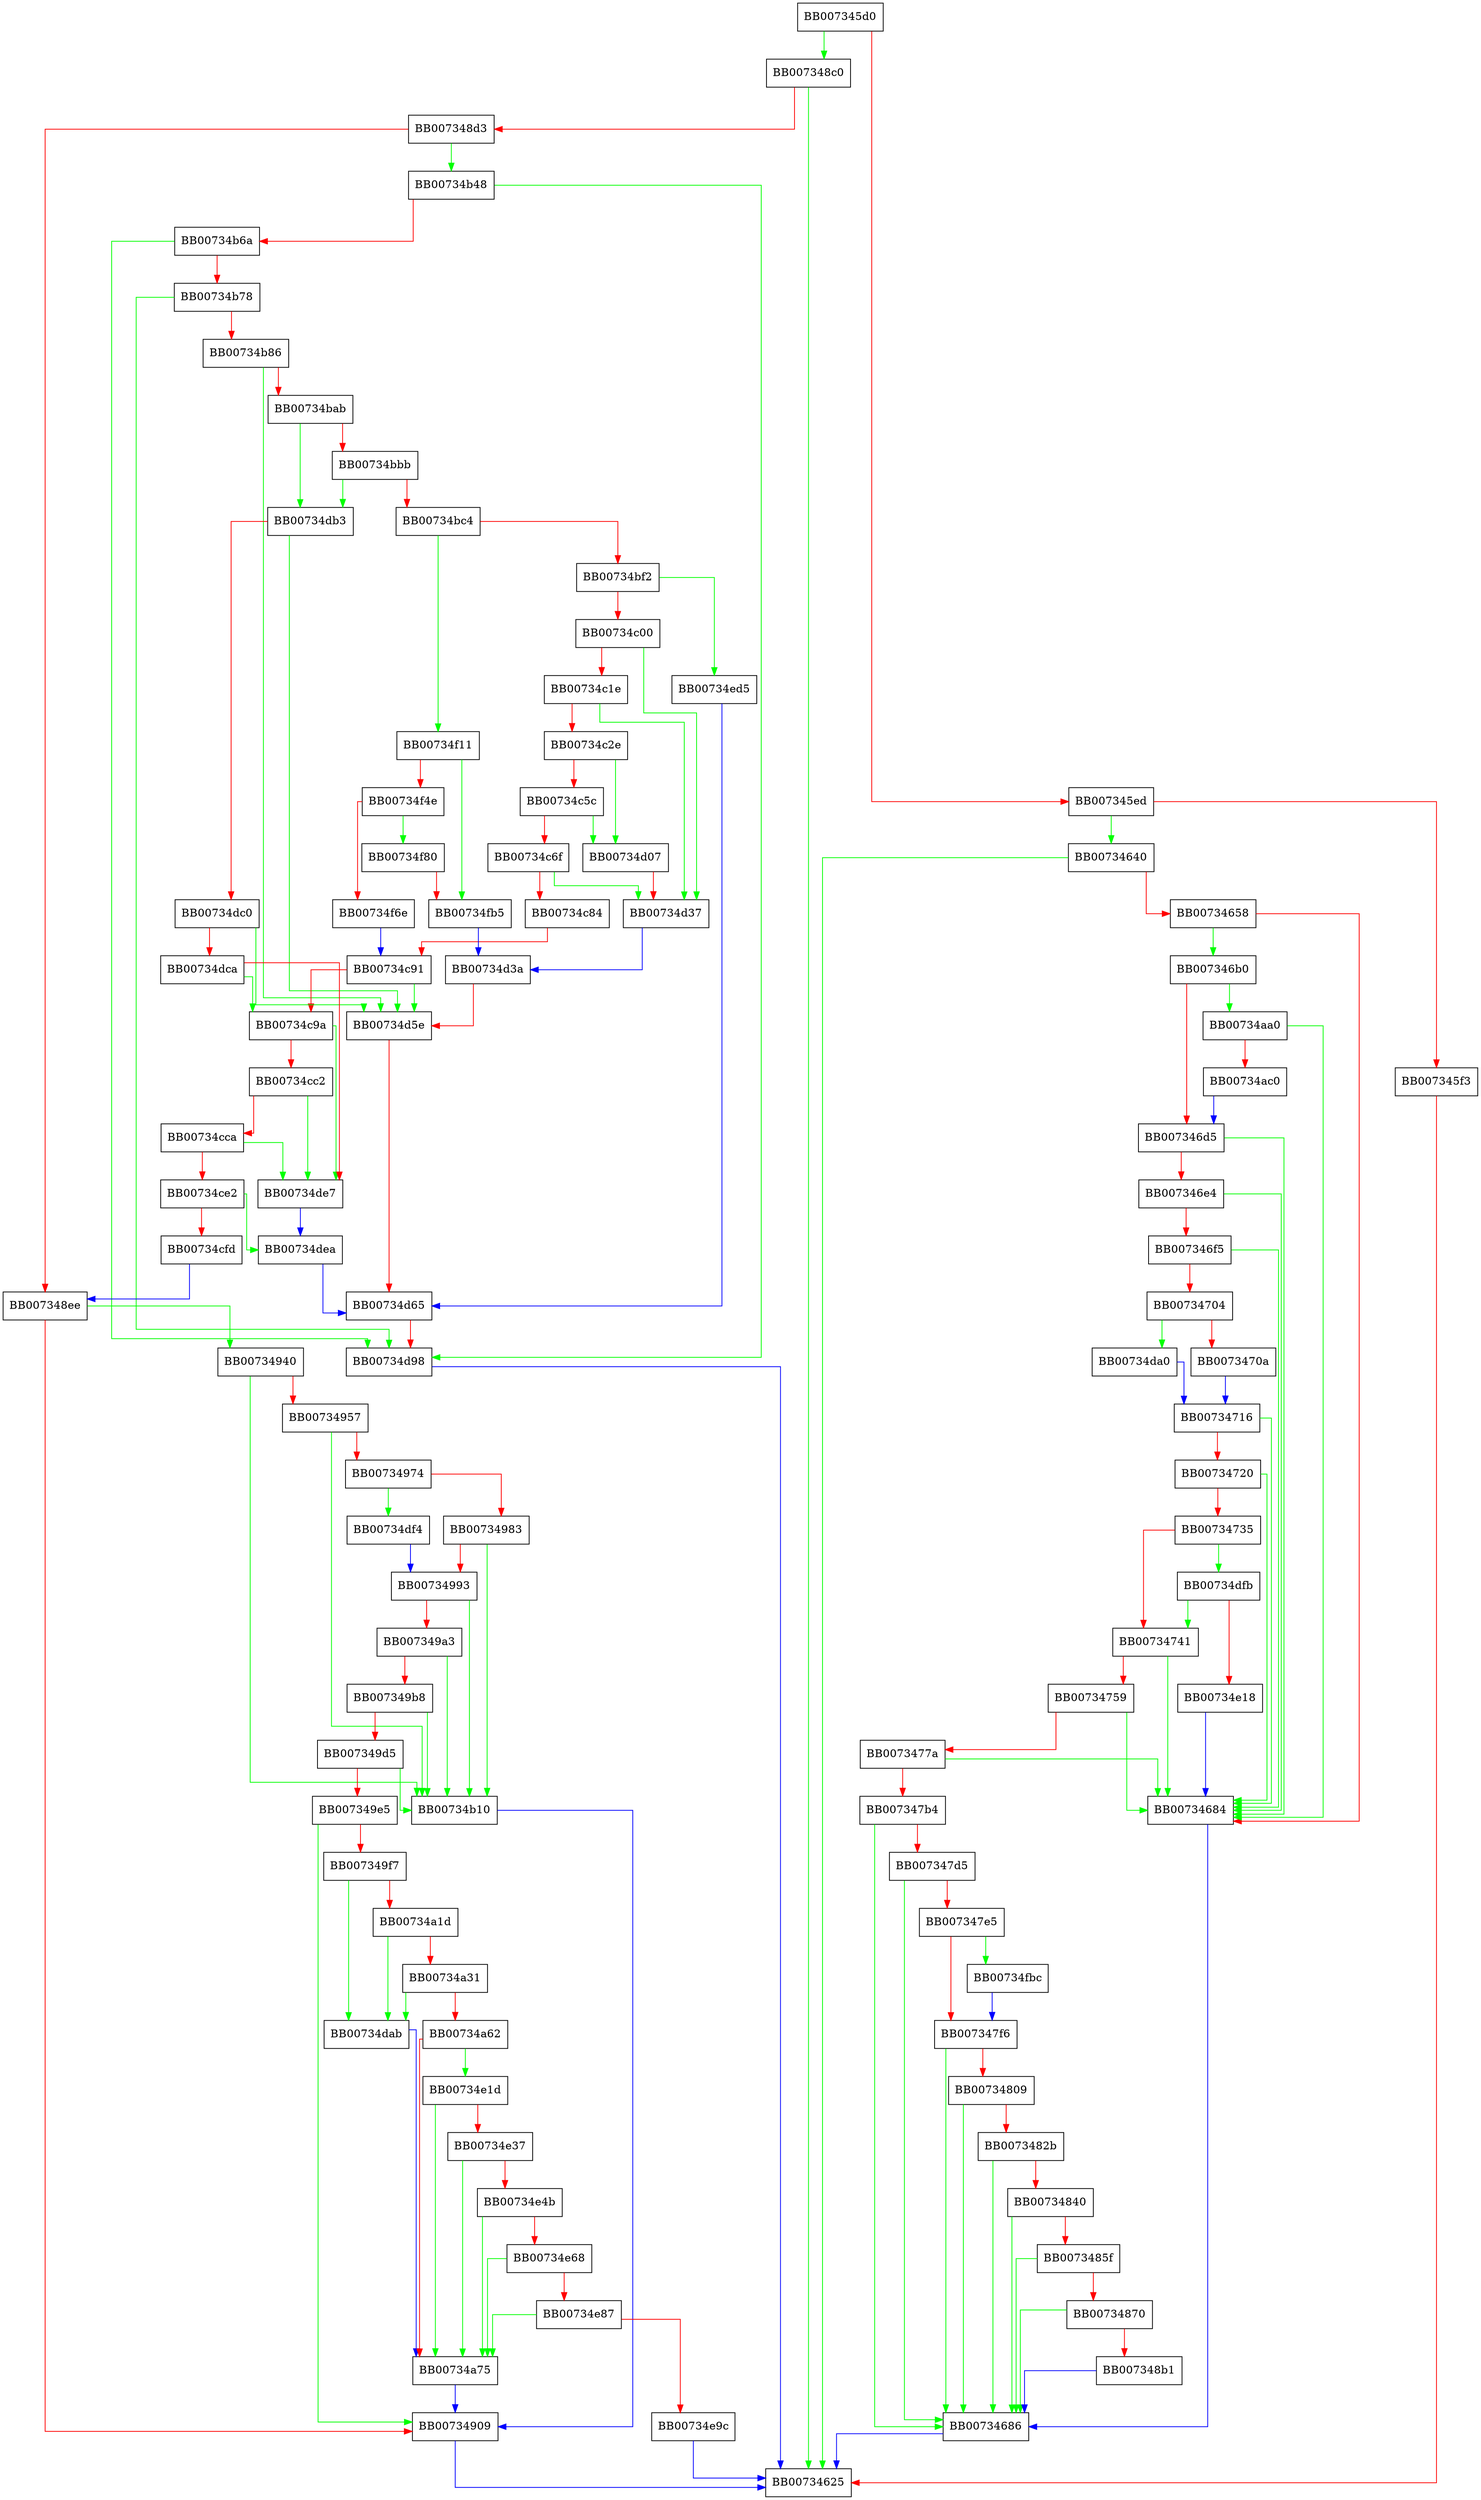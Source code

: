 digraph ossl_cms_ecdh_envelope {
  node [shape="box"];
  graph [splines=ortho];
  BB007345d0 -> BB007348c0 [color="green"];
  BB007345d0 -> BB007345ed [color="red"];
  BB007345ed -> BB00734640 [color="green"];
  BB007345ed -> BB007345f3 [color="red"];
  BB007345f3 -> BB00734625 [color="red"];
  BB00734640 -> BB00734625 [color="green"];
  BB00734640 -> BB00734658 [color="red"];
  BB00734658 -> BB007346b0 [color="green"];
  BB00734658 -> BB00734684 [color="red"];
  BB00734684 -> BB00734686 [color="blue"];
  BB00734686 -> BB00734625 [color="blue"];
  BB007346b0 -> BB00734aa0 [color="green"];
  BB007346b0 -> BB007346d5 [color="red"];
  BB007346d5 -> BB00734684 [color="green"];
  BB007346d5 -> BB007346e4 [color="red"];
  BB007346e4 -> BB00734684 [color="green"];
  BB007346e4 -> BB007346f5 [color="red"];
  BB007346f5 -> BB00734684 [color="green"];
  BB007346f5 -> BB00734704 [color="red"];
  BB00734704 -> BB00734da0 [color="green"];
  BB00734704 -> BB0073470a [color="red"];
  BB0073470a -> BB00734716 [color="blue"];
  BB00734716 -> BB00734684 [color="green"];
  BB00734716 -> BB00734720 [color="red"];
  BB00734720 -> BB00734684 [color="green"];
  BB00734720 -> BB00734735 [color="red"];
  BB00734735 -> BB00734dfb [color="green"];
  BB00734735 -> BB00734741 [color="red"];
  BB00734741 -> BB00734684 [color="green"];
  BB00734741 -> BB00734759 [color="red"];
  BB00734759 -> BB00734684 [color="green"];
  BB00734759 -> BB0073477a [color="red"];
  BB0073477a -> BB00734684 [color="green"];
  BB0073477a -> BB007347b4 [color="red"];
  BB007347b4 -> BB00734686 [color="green"];
  BB007347b4 -> BB007347d5 [color="red"];
  BB007347d5 -> BB00734686 [color="green"];
  BB007347d5 -> BB007347e5 [color="red"];
  BB007347e5 -> BB00734fbc [color="green"];
  BB007347e5 -> BB007347f6 [color="red"];
  BB007347f6 -> BB00734686 [color="green"];
  BB007347f6 -> BB00734809 [color="red"];
  BB00734809 -> BB00734686 [color="green"];
  BB00734809 -> BB0073482b [color="red"];
  BB0073482b -> BB00734686 [color="green"];
  BB0073482b -> BB00734840 [color="red"];
  BB00734840 -> BB00734686 [color="green"];
  BB00734840 -> BB0073485f [color="red"];
  BB0073485f -> BB00734686 [color="green"];
  BB0073485f -> BB00734870 [color="red"];
  BB00734870 -> BB00734686 [color="green"];
  BB00734870 -> BB007348b1 [color="red"];
  BB007348b1 -> BB00734686 [color="blue"];
  BB007348c0 -> BB00734625 [color="green"];
  BB007348c0 -> BB007348d3 [color="red"];
  BB007348d3 -> BB00734b48 [color="green"];
  BB007348d3 -> BB007348ee [color="red"];
  BB007348ee -> BB00734940 [color="green"];
  BB007348ee -> BB00734909 [color="red"];
  BB00734909 -> BB00734625 [color="blue"];
  BB00734940 -> BB00734b10 [color="green"];
  BB00734940 -> BB00734957 [color="red"];
  BB00734957 -> BB00734b10 [color="green"];
  BB00734957 -> BB00734974 [color="red"];
  BB00734974 -> BB00734df4 [color="green"];
  BB00734974 -> BB00734983 [color="red"];
  BB00734983 -> BB00734b10 [color="green"];
  BB00734983 -> BB00734993 [color="red"];
  BB00734993 -> BB00734b10 [color="green"];
  BB00734993 -> BB007349a3 [color="red"];
  BB007349a3 -> BB00734b10 [color="green"];
  BB007349a3 -> BB007349b8 [color="red"];
  BB007349b8 -> BB00734b10 [color="green"];
  BB007349b8 -> BB007349d5 [color="red"];
  BB007349d5 -> BB00734b10 [color="green"];
  BB007349d5 -> BB007349e5 [color="red"];
  BB007349e5 -> BB00734909 [color="green"];
  BB007349e5 -> BB007349f7 [color="red"];
  BB007349f7 -> BB00734dab [color="green"];
  BB007349f7 -> BB00734a1d [color="red"];
  BB00734a1d -> BB00734dab [color="green"];
  BB00734a1d -> BB00734a31 [color="red"];
  BB00734a31 -> BB00734dab [color="green"];
  BB00734a31 -> BB00734a62 [color="red"];
  BB00734a62 -> BB00734e1d [color="green"];
  BB00734a62 -> BB00734a75 [color="red"];
  BB00734a75 -> BB00734909 [color="blue"];
  BB00734aa0 -> BB00734684 [color="green"];
  BB00734aa0 -> BB00734ac0 [color="red"];
  BB00734ac0 -> BB007346d5 [color="blue"];
  BB00734b10 -> BB00734909 [color="blue"];
  BB00734b48 -> BB00734d98 [color="green"];
  BB00734b48 -> BB00734b6a [color="red"];
  BB00734b6a -> BB00734d98 [color="green"];
  BB00734b6a -> BB00734b78 [color="red"];
  BB00734b78 -> BB00734d98 [color="green"];
  BB00734b78 -> BB00734b86 [color="red"];
  BB00734b86 -> BB00734d5e [color="green"];
  BB00734b86 -> BB00734bab [color="red"];
  BB00734bab -> BB00734db3 [color="green"];
  BB00734bab -> BB00734bbb [color="red"];
  BB00734bbb -> BB00734db3 [color="green"];
  BB00734bbb -> BB00734bc4 [color="red"];
  BB00734bc4 -> BB00734f11 [color="green"];
  BB00734bc4 -> BB00734bf2 [color="red"];
  BB00734bf2 -> BB00734ed5 [color="green"];
  BB00734bf2 -> BB00734c00 [color="red"];
  BB00734c00 -> BB00734d37 [color="green"];
  BB00734c00 -> BB00734c1e [color="red"];
  BB00734c1e -> BB00734d37 [color="green"];
  BB00734c1e -> BB00734c2e [color="red"];
  BB00734c2e -> BB00734d07 [color="green"];
  BB00734c2e -> BB00734c5c [color="red"];
  BB00734c5c -> BB00734d07 [color="green"];
  BB00734c5c -> BB00734c6f [color="red"];
  BB00734c6f -> BB00734d37 [color="green"];
  BB00734c6f -> BB00734c84 [color="red"];
  BB00734c84 -> BB00734c91 [color="red"];
  BB00734c91 -> BB00734d5e [color="green"];
  BB00734c91 -> BB00734c9a [color="red"];
  BB00734c9a -> BB00734de7 [color="green"];
  BB00734c9a -> BB00734cc2 [color="red"];
  BB00734cc2 -> BB00734de7 [color="green"];
  BB00734cc2 -> BB00734cca [color="red"];
  BB00734cca -> BB00734de7 [color="green"];
  BB00734cca -> BB00734ce2 [color="red"];
  BB00734ce2 -> BB00734dea [color="green"];
  BB00734ce2 -> BB00734cfd [color="red"];
  BB00734cfd -> BB007348ee [color="blue"];
  BB00734d07 -> BB00734d37 [color="red"];
  BB00734d37 -> BB00734d3a [color="blue"];
  BB00734d3a -> BB00734d5e [color="red"];
  BB00734d5e -> BB00734d65 [color="red"];
  BB00734d65 -> BB00734d98 [color="red"];
  BB00734d98 -> BB00734625 [color="blue"];
  BB00734da0 -> BB00734716 [color="blue"];
  BB00734dab -> BB00734a75 [color="blue"];
  BB00734db3 -> BB00734d5e [color="green"];
  BB00734db3 -> BB00734dc0 [color="red"];
  BB00734dc0 -> BB00734d5e [color="green"];
  BB00734dc0 -> BB00734dca [color="red"];
  BB00734dca -> BB00734c9a [color="green"];
  BB00734dca -> BB00734de7 [color="red"];
  BB00734de7 -> BB00734dea [color="blue"];
  BB00734dea -> BB00734d65 [color="blue"];
  BB00734df4 -> BB00734993 [color="blue"];
  BB00734dfb -> BB00734741 [color="green"];
  BB00734dfb -> BB00734e18 [color="red"];
  BB00734e18 -> BB00734684 [color="blue"];
  BB00734e1d -> BB00734a75 [color="green"];
  BB00734e1d -> BB00734e37 [color="red"];
  BB00734e37 -> BB00734a75 [color="green"];
  BB00734e37 -> BB00734e4b [color="red"];
  BB00734e4b -> BB00734a75 [color="green"];
  BB00734e4b -> BB00734e68 [color="red"];
  BB00734e68 -> BB00734a75 [color="green"];
  BB00734e68 -> BB00734e87 [color="red"];
  BB00734e87 -> BB00734a75 [color="green"];
  BB00734e87 -> BB00734e9c [color="red"];
  BB00734e9c -> BB00734625 [color="blue"];
  BB00734ed5 -> BB00734d65 [color="blue"];
  BB00734f11 -> BB00734fb5 [color="green"];
  BB00734f11 -> BB00734f4e [color="red"];
  BB00734f4e -> BB00734f80 [color="green"];
  BB00734f4e -> BB00734f6e [color="red"];
  BB00734f6e -> BB00734c91 [color="blue"];
  BB00734f80 -> BB00734fb5 [color="red"];
  BB00734fb5 -> BB00734d3a [color="blue"];
  BB00734fbc -> BB007347f6 [color="blue"];
}